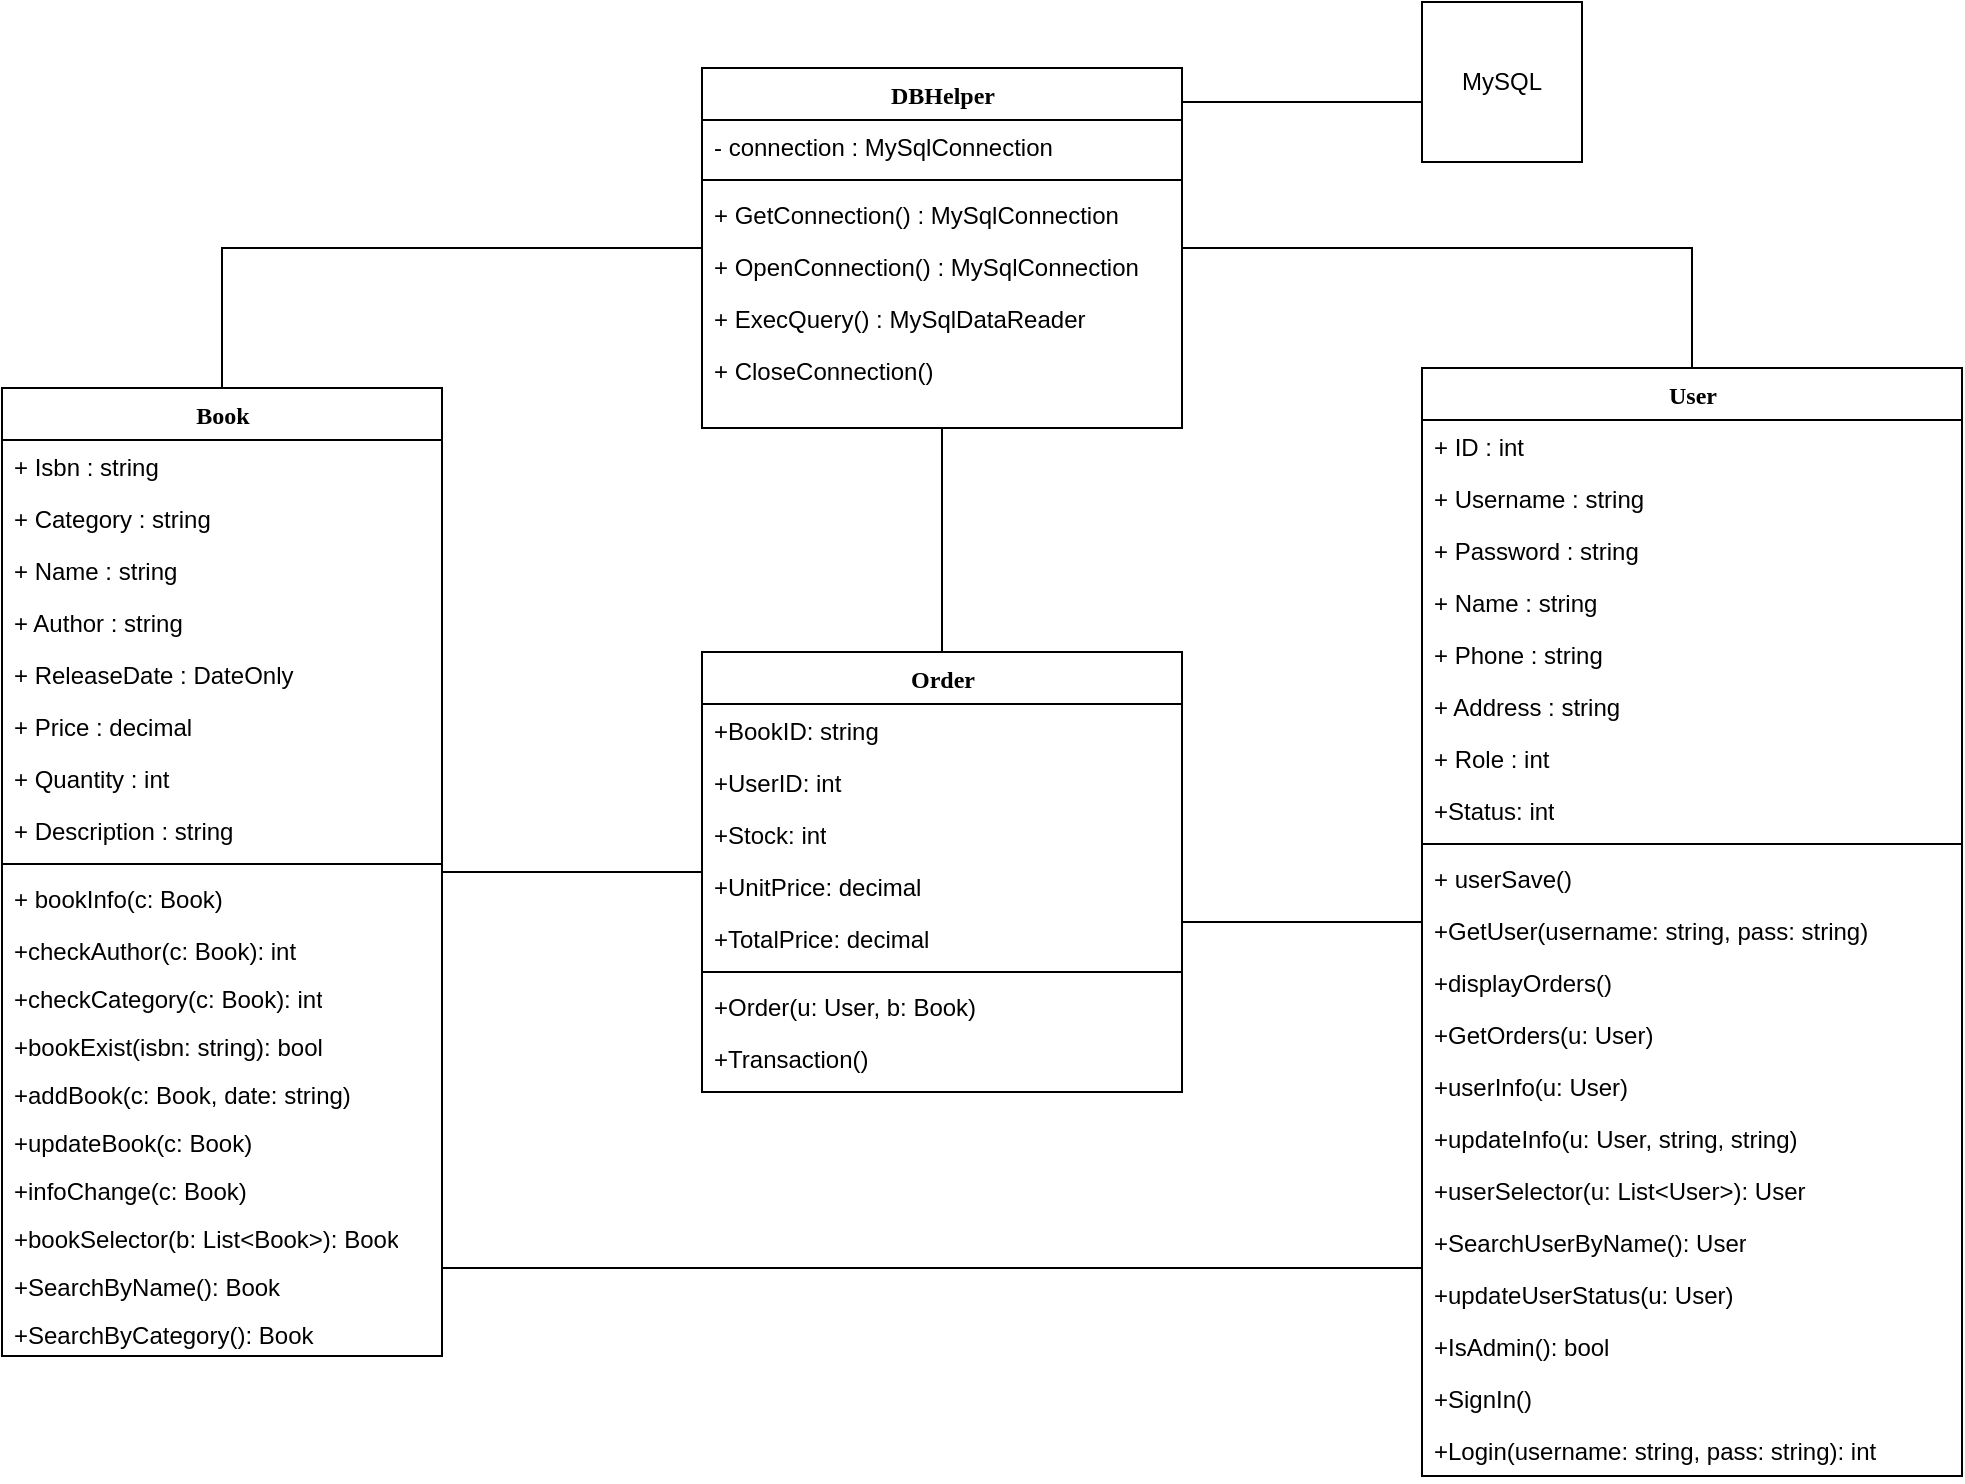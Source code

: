 <mxfile version="24.7.6">
  <diagram name="Page-1" id="9f46799a-70d6-7492-0946-bef42562c5a5">
    <mxGraphModel dx="1226" dy="676" grid="1" gridSize="10" guides="1" tooltips="1" connect="1" arrows="1" fold="1" page="1" pageScale="1" pageWidth="1100" pageHeight="850" background="none" math="0" shadow="0">
      <root>
        <mxCell id="0" />
        <mxCell id="1" parent="0" />
        <mxCell id="ztXJq5RkloFvZjJkNglr-69" style="edgeStyle=orthogonalEdgeStyle;rounded=0;orthogonalLoop=1;jettySize=auto;html=1;endArrow=none;endFill=0;" parent="1" source="78961159f06e98e8-17" target="78961159f06e98e8-30" edge="1">
          <mxGeometry relative="1" as="geometry">
            <Array as="points">
              <mxPoint x="670" y="673" />
              <mxPoint x="670" y="673" />
            </Array>
          </mxGeometry>
        </mxCell>
        <mxCell id="ztXJq5RkloFvZjJkNglr-70" style="edgeStyle=orthogonalEdgeStyle;rounded=0;orthogonalLoop=1;jettySize=auto;html=1;endArrow=none;endFill=0;" parent="1" source="78961159f06e98e8-17" target="ztXJq5RkloFvZjJkNglr-49" edge="1">
          <mxGeometry relative="1" as="geometry" />
        </mxCell>
        <mxCell id="78961159f06e98e8-17" value="Book" style="swimlane;html=1;fontStyle=1;align=center;verticalAlign=top;childLayout=stackLayout;horizontal=1;startSize=26;horizontalStack=0;resizeParent=1;resizeLast=0;collapsible=1;marginBottom=0;swimlaneFillColor=#ffffff;rounded=0;shadow=0;comic=0;labelBackgroundColor=none;strokeWidth=1;fillColor=none;fontFamily=Verdana;fontSize=12" parent="1" vertex="1">
          <mxGeometry x="50" y="233" width="220" height="484" as="geometry" />
        </mxCell>
        <mxCell id="78961159f06e98e8-21" value="+ Isbn : string" style="text;html=1;strokeColor=none;fillColor=none;align=left;verticalAlign=top;spacingLeft=4;spacingRight=4;whiteSpace=wrap;overflow=hidden;rotatable=0;points=[[0,0.5],[1,0.5]];portConstraint=eastwest;" parent="78961159f06e98e8-17" vertex="1">
          <mxGeometry y="26" width="220" height="26" as="geometry" />
        </mxCell>
        <mxCell id="78961159f06e98e8-23" value="+ Category : string" style="text;html=1;strokeColor=none;fillColor=none;align=left;verticalAlign=top;spacingLeft=4;spacingRight=4;whiteSpace=wrap;overflow=hidden;rotatable=0;points=[[0,0.5],[1,0.5]];portConstraint=eastwest;" parent="78961159f06e98e8-17" vertex="1">
          <mxGeometry y="52" width="220" height="26" as="geometry" />
        </mxCell>
        <mxCell id="78961159f06e98e8-25" value="+ Name : string" style="text;html=1;strokeColor=none;fillColor=none;align=left;verticalAlign=top;spacingLeft=4;spacingRight=4;whiteSpace=wrap;overflow=hidden;rotatable=0;points=[[0,0.5],[1,0.5]];portConstraint=eastwest;" parent="78961159f06e98e8-17" vertex="1">
          <mxGeometry y="78" width="220" height="26" as="geometry" />
        </mxCell>
        <mxCell id="78961159f06e98e8-26" value="+ Author : string" style="text;html=1;strokeColor=none;fillColor=none;align=left;verticalAlign=top;spacingLeft=4;spacingRight=4;whiteSpace=wrap;overflow=hidden;rotatable=0;points=[[0,0.5],[1,0.5]];portConstraint=eastwest;" parent="78961159f06e98e8-17" vertex="1">
          <mxGeometry y="104" width="220" height="26" as="geometry" />
        </mxCell>
        <mxCell id="R2vR6__lyNYWtdDe5rf7-2" value="+ ReleaseDate : DateOnly" style="text;html=1;strokeColor=none;fillColor=none;align=left;verticalAlign=top;spacingLeft=4;spacingRight=4;whiteSpace=wrap;overflow=hidden;rotatable=0;points=[[0,0.5],[1,0.5]];portConstraint=eastwest;" parent="78961159f06e98e8-17" vertex="1">
          <mxGeometry y="130" width="220" height="26" as="geometry" />
        </mxCell>
        <mxCell id="R2vR6__lyNYWtdDe5rf7-3" value="+ Price : decimal" style="text;html=1;strokeColor=none;fillColor=none;align=left;verticalAlign=top;spacingLeft=4;spacingRight=4;whiteSpace=wrap;overflow=hidden;rotatable=0;points=[[0,0.5],[1,0.5]];portConstraint=eastwest;" parent="78961159f06e98e8-17" vertex="1">
          <mxGeometry y="156" width="220" height="26" as="geometry" />
        </mxCell>
        <mxCell id="R2vR6__lyNYWtdDe5rf7-4" value="+ Quantity : int" style="text;html=1;strokeColor=none;fillColor=none;align=left;verticalAlign=top;spacingLeft=4;spacingRight=4;whiteSpace=wrap;overflow=hidden;rotatable=0;points=[[0,0.5],[1,0.5]];portConstraint=eastwest;" parent="78961159f06e98e8-17" vertex="1">
          <mxGeometry y="182" width="220" height="26" as="geometry" />
        </mxCell>
        <mxCell id="78961159f06e98e8-24" value="+ Description : string" style="text;html=1;strokeColor=none;fillColor=none;align=left;verticalAlign=top;spacingLeft=4;spacingRight=4;whiteSpace=wrap;overflow=hidden;rotatable=0;points=[[0,0.5],[1,0.5]];portConstraint=eastwest;" parent="78961159f06e98e8-17" vertex="1">
          <mxGeometry y="208" width="220" height="26" as="geometry" />
        </mxCell>
        <mxCell id="78961159f06e98e8-19" value="" style="line;html=1;strokeWidth=1;fillColor=none;align=left;verticalAlign=middle;spacingTop=-1;spacingLeft=3;spacingRight=3;rotatable=0;labelPosition=right;points=[];portConstraint=eastwest;" parent="78961159f06e98e8-17" vertex="1">
          <mxGeometry y="234" width="220" height="8" as="geometry" />
        </mxCell>
        <mxCell id="78961159f06e98e8-27" value="+ bookInfo(c: Book)" style="text;html=1;strokeColor=none;fillColor=none;align=left;verticalAlign=top;spacingLeft=4;spacingRight=4;whiteSpace=wrap;overflow=hidden;rotatable=0;points=[[0,0.5],[1,0.5]];portConstraint=eastwest;" parent="78961159f06e98e8-17" vertex="1">
          <mxGeometry y="242" width="220" height="26" as="geometry" />
        </mxCell>
        <mxCell id="78961159f06e98e8-20" value="+checkAuthor(c: Book): int" style="text;html=1;strokeColor=none;fillColor=none;align=left;verticalAlign=top;spacingLeft=4;spacingRight=4;whiteSpace=wrap;overflow=hidden;rotatable=0;points=[[0,0.5],[1,0.5]];portConstraint=eastwest;" parent="78961159f06e98e8-17" vertex="1">
          <mxGeometry y="268" width="220" height="24" as="geometry" />
        </mxCell>
        <mxCell id="R2vR6__lyNYWtdDe5rf7-6" value="+checkCategory(c: Book): int" style="text;html=1;strokeColor=none;fillColor=none;align=left;verticalAlign=top;spacingLeft=4;spacingRight=4;whiteSpace=wrap;overflow=hidden;rotatable=0;points=[[0,0.5],[1,0.5]];portConstraint=eastwest;" parent="78961159f06e98e8-17" vertex="1">
          <mxGeometry y="292" width="220" height="24" as="geometry" />
        </mxCell>
        <mxCell id="R2vR6__lyNYWtdDe5rf7-7" value="+bookExist(isbn: string): bool" style="text;html=1;strokeColor=none;fillColor=none;align=left;verticalAlign=top;spacingLeft=4;spacingRight=4;whiteSpace=wrap;overflow=hidden;rotatable=0;points=[[0,0.5],[1,0.5]];portConstraint=eastwest;" parent="78961159f06e98e8-17" vertex="1">
          <mxGeometry y="316" width="220" height="24" as="geometry" />
        </mxCell>
        <mxCell id="ztXJq5RkloFvZjJkNglr-20" value="+addBook(c: Book, date: string)" style="text;html=1;strokeColor=none;fillColor=none;align=left;verticalAlign=top;spacingLeft=4;spacingRight=4;whiteSpace=wrap;overflow=hidden;rotatable=0;points=[[0,0.5],[1,0.5]];portConstraint=eastwest;" parent="78961159f06e98e8-17" vertex="1">
          <mxGeometry y="340" width="220" height="24" as="geometry" />
        </mxCell>
        <mxCell id="ztXJq5RkloFvZjJkNglr-21" value="+updateBook(c: Book)" style="text;html=1;strokeColor=none;fillColor=none;align=left;verticalAlign=top;spacingLeft=4;spacingRight=4;whiteSpace=wrap;overflow=hidden;rotatable=0;points=[[0,0.5],[1,0.5]];portConstraint=eastwest;" parent="78961159f06e98e8-17" vertex="1">
          <mxGeometry y="364" width="220" height="24" as="geometry" />
        </mxCell>
        <mxCell id="ztXJq5RkloFvZjJkNglr-22" value="+infoChange(c: Book)" style="text;html=1;strokeColor=none;fillColor=none;align=left;verticalAlign=top;spacingLeft=4;spacingRight=4;whiteSpace=wrap;overflow=hidden;rotatable=0;points=[[0,0.5],[1,0.5]];portConstraint=eastwest;" parent="78961159f06e98e8-17" vertex="1">
          <mxGeometry y="388" width="220" height="24" as="geometry" />
        </mxCell>
        <mxCell id="ztXJq5RkloFvZjJkNglr-23" value="+bookSelector(b: List&amp;lt;Book&amp;gt;): Book" style="text;html=1;strokeColor=none;fillColor=none;align=left;verticalAlign=top;spacingLeft=4;spacingRight=4;whiteSpace=wrap;overflow=hidden;rotatable=0;points=[[0,0.5],[1,0.5]];portConstraint=eastwest;" parent="78961159f06e98e8-17" vertex="1">
          <mxGeometry y="412" width="220" height="24" as="geometry" />
        </mxCell>
        <mxCell id="ztXJq5RkloFvZjJkNglr-24" value="+SearchByName(): Book" style="text;html=1;strokeColor=none;fillColor=none;align=left;verticalAlign=top;spacingLeft=4;spacingRight=4;whiteSpace=wrap;overflow=hidden;rotatable=0;points=[[0,0.5],[1,0.5]];portConstraint=eastwest;" parent="78961159f06e98e8-17" vertex="1">
          <mxGeometry y="436" width="220" height="24" as="geometry" />
        </mxCell>
        <mxCell id="ztXJq5RkloFvZjJkNglr-25" value="+SearchByCategory(): Book" style="text;html=1;strokeColor=none;fillColor=none;align=left;verticalAlign=top;spacingLeft=4;spacingRight=4;whiteSpace=wrap;overflow=hidden;rotatable=0;points=[[0,0.5],[1,0.5]];portConstraint=eastwest;" parent="78961159f06e98e8-17" vertex="1">
          <mxGeometry y="460" width="220" height="24" as="geometry" />
        </mxCell>
        <mxCell id="ztXJq5RkloFvZjJkNglr-71" style="edgeStyle=orthogonalEdgeStyle;rounded=0;orthogonalLoop=1;jettySize=auto;html=1;endArrow=none;endFill=0;" parent="1" source="78961159f06e98e8-30" target="ztXJq5RkloFvZjJkNglr-49" edge="1">
          <mxGeometry relative="1" as="geometry">
            <Array as="points">
              <mxPoint x="780" y="475" />
              <mxPoint x="780" y="475" />
            </Array>
          </mxGeometry>
        </mxCell>
        <mxCell id="78961159f06e98e8-30" value="User" style="swimlane;html=1;fontStyle=1;align=center;verticalAlign=top;childLayout=stackLayout;horizontal=1;startSize=26;horizontalStack=0;resizeParent=1;resizeLast=0;collapsible=1;marginBottom=0;swimlaneFillColor=#ffffff;rounded=0;shadow=0;comic=0;labelBackgroundColor=none;strokeWidth=1;fillColor=none;fontFamily=Verdana;fontSize=12" parent="1" vertex="1">
          <mxGeometry x="760" y="223" width="270" height="554" as="geometry" />
        </mxCell>
        <mxCell id="78961159f06e98e8-31" value="+ ID : int" style="text;html=1;strokeColor=none;fillColor=none;align=left;verticalAlign=top;spacingLeft=4;spacingRight=4;whiteSpace=wrap;overflow=hidden;rotatable=0;points=[[0,0.5],[1,0.5]];portConstraint=eastwest;" parent="78961159f06e98e8-30" vertex="1">
          <mxGeometry y="26" width="270" height="26" as="geometry" />
        </mxCell>
        <mxCell id="78961159f06e98e8-32" value="+ Username : string" style="text;html=1;strokeColor=none;fillColor=none;align=left;verticalAlign=top;spacingLeft=4;spacingRight=4;whiteSpace=wrap;overflow=hidden;rotatable=0;points=[[0,0.5],[1,0.5]];portConstraint=eastwest;" parent="78961159f06e98e8-30" vertex="1">
          <mxGeometry y="52" width="270" height="26" as="geometry" />
        </mxCell>
        <mxCell id="78961159f06e98e8-33" value="+ Password : string" style="text;html=1;strokeColor=none;fillColor=none;align=left;verticalAlign=top;spacingLeft=4;spacingRight=4;whiteSpace=wrap;overflow=hidden;rotatable=0;points=[[0,0.5],[1,0.5]];portConstraint=eastwest;" parent="78961159f06e98e8-30" vertex="1">
          <mxGeometry y="78" width="270" height="26" as="geometry" />
        </mxCell>
        <mxCell id="78961159f06e98e8-34" value="+ Name : string" style="text;html=1;strokeColor=none;fillColor=none;align=left;verticalAlign=top;spacingLeft=4;spacingRight=4;whiteSpace=wrap;overflow=hidden;rotatable=0;points=[[0,0.5],[1,0.5]];portConstraint=eastwest;" parent="78961159f06e98e8-30" vertex="1">
          <mxGeometry y="104" width="270" height="26" as="geometry" />
        </mxCell>
        <mxCell id="78961159f06e98e8-36" value="+ Phone : string" style="text;html=1;strokeColor=none;fillColor=none;align=left;verticalAlign=top;spacingLeft=4;spacingRight=4;whiteSpace=wrap;overflow=hidden;rotatable=0;points=[[0,0.5],[1,0.5]];portConstraint=eastwest;" parent="78961159f06e98e8-30" vertex="1">
          <mxGeometry y="130" width="270" height="26" as="geometry" />
        </mxCell>
        <mxCell id="R2vR6__lyNYWtdDe5rf7-5" value="+ Address : string" style="text;html=1;strokeColor=none;fillColor=none;align=left;verticalAlign=top;spacingLeft=4;spacingRight=4;whiteSpace=wrap;overflow=hidden;rotatable=0;points=[[0,0.5],[1,0.5]];portConstraint=eastwest;" parent="78961159f06e98e8-30" vertex="1">
          <mxGeometry y="156" width="270" height="26" as="geometry" />
        </mxCell>
        <mxCell id="78961159f06e98e8-37" value="+ Role : int" style="text;html=1;strokeColor=none;fillColor=none;align=left;verticalAlign=top;spacingLeft=4;spacingRight=4;whiteSpace=wrap;overflow=hidden;rotatable=0;points=[[0,0.5],[1,0.5]];portConstraint=eastwest;" parent="78961159f06e98e8-30" vertex="1">
          <mxGeometry y="182" width="270" height="26" as="geometry" />
        </mxCell>
        <mxCell id="ztXJq5RkloFvZjJkNglr-40" value="+Status: int" style="text;html=1;strokeColor=none;fillColor=none;align=left;verticalAlign=top;spacingLeft=4;spacingRight=4;whiteSpace=wrap;overflow=hidden;rotatable=0;points=[[0,0.5],[1,0.5]];portConstraint=eastwest;" parent="78961159f06e98e8-30" vertex="1">
          <mxGeometry y="208" width="270" height="26" as="geometry" />
        </mxCell>
        <mxCell id="78961159f06e98e8-38" value="" style="line;html=1;strokeWidth=1;fillColor=none;align=left;verticalAlign=middle;spacingTop=-1;spacingLeft=3;spacingRight=3;rotatable=0;labelPosition=right;points=[];portConstraint=eastwest;" parent="78961159f06e98e8-30" vertex="1">
          <mxGeometry y="234" width="270" height="8" as="geometry" />
        </mxCell>
        <mxCell id="78961159f06e98e8-39" value="+ userSave()" style="text;html=1;strokeColor=none;fillColor=none;align=left;verticalAlign=top;spacingLeft=4;spacingRight=4;whiteSpace=wrap;overflow=hidden;rotatable=0;points=[[0,0.5],[1,0.5]];portConstraint=eastwest;" parent="78961159f06e98e8-30" vertex="1">
          <mxGeometry y="242" width="270" height="26" as="geometry" />
        </mxCell>
        <mxCell id="78961159f06e98e8-40" value="+GetUser(username: string, pass: string)" style="text;html=1;strokeColor=none;fillColor=none;align=left;verticalAlign=top;spacingLeft=4;spacingRight=4;whiteSpace=wrap;overflow=hidden;rotatable=0;points=[[0,0.5],[1,0.5]];portConstraint=eastwest;" parent="78961159f06e98e8-30" vertex="1">
          <mxGeometry y="268" width="270" height="26" as="geometry" />
        </mxCell>
        <mxCell id="R2vR6__lyNYWtdDe5rf7-32" value="+displayOrders()" style="text;html=1;strokeColor=none;fillColor=none;align=left;verticalAlign=top;spacingLeft=4;spacingRight=4;whiteSpace=wrap;overflow=hidden;rotatable=0;points=[[0,0.5],[1,0.5]];portConstraint=eastwest;" parent="78961159f06e98e8-30" vertex="1">
          <mxGeometry y="294" width="270" height="26" as="geometry" />
        </mxCell>
        <mxCell id="78961159f06e98e8-42" value="+GetOrders(u: User)" style="text;html=1;strokeColor=none;fillColor=none;align=left;verticalAlign=top;spacingLeft=4;spacingRight=4;whiteSpace=wrap;overflow=hidden;rotatable=0;points=[[0,0.5],[1,0.5]];portConstraint=eastwest;" parent="78961159f06e98e8-30" vertex="1">
          <mxGeometry y="320" width="270" height="26" as="geometry" />
        </mxCell>
        <mxCell id="ztXJq5RkloFvZjJkNglr-41" value="+userInfo(u: User)" style="text;html=1;strokeColor=none;fillColor=none;align=left;verticalAlign=top;spacingLeft=4;spacingRight=4;whiteSpace=wrap;overflow=hidden;rotatable=0;points=[[0,0.5],[1,0.5]];portConstraint=eastwest;" parent="78961159f06e98e8-30" vertex="1">
          <mxGeometry y="346" width="270" height="26" as="geometry" />
        </mxCell>
        <mxCell id="ztXJq5RkloFvZjJkNglr-42" value="+updateInfo(u: User, string, string)" style="text;html=1;strokeColor=none;fillColor=none;align=left;verticalAlign=top;spacingLeft=4;spacingRight=4;whiteSpace=wrap;overflow=hidden;rotatable=0;points=[[0,0.5],[1,0.5]];portConstraint=eastwest;" parent="78961159f06e98e8-30" vertex="1">
          <mxGeometry y="372" width="270" height="26" as="geometry" />
        </mxCell>
        <mxCell id="ztXJq5RkloFvZjJkNglr-43" value="+userSelector(u: List&amp;lt;User&amp;gt;): User" style="text;html=1;strokeColor=none;fillColor=none;align=left;verticalAlign=top;spacingLeft=4;spacingRight=4;whiteSpace=wrap;overflow=hidden;rotatable=0;points=[[0,0.5],[1,0.5]];portConstraint=eastwest;" parent="78961159f06e98e8-30" vertex="1">
          <mxGeometry y="398" width="270" height="26" as="geometry" />
        </mxCell>
        <mxCell id="ztXJq5RkloFvZjJkNglr-44" value="+SearchUserByName(): User" style="text;html=1;strokeColor=none;fillColor=none;align=left;verticalAlign=top;spacingLeft=4;spacingRight=4;whiteSpace=wrap;overflow=hidden;rotatable=0;points=[[0,0.5],[1,0.5]];portConstraint=eastwest;" parent="78961159f06e98e8-30" vertex="1">
          <mxGeometry y="424" width="270" height="26" as="geometry" />
        </mxCell>
        <mxCell id="ztXJq5RkloFvZjJkNglr-48" value="+updateUserStatus(u: User)" style="text;html=1;strokeColor=none;fillColor=none;align=left;verticalAlign=top;spacingLeft=4;spacingRight=4;whiteSpace=wrap;overflow=hidden;rotatable=0;points=[[0,0.5],[1,0.5]];portConstraint=eastwest;" parent="78961159f06e98e8-30" vertex="1">
          <mxGeometry y="450" width="270" height="26" as="geometry" />
        </mxCell>
        <mxCell id="ztXJq5RkloFvZjJkNglr-45" value="+IsAdmin(): bool" style="text;html=1;strokeColor=none;fillColor=none;align=left;verticalAlign=top;spacingLeft=4;spacingRight=4;whiteSpace=wrap;overflow=hidden;rotatable=0;points=[[0,0.5],[1,0.5]];portConstraint=eastwest;" parent="78961159f06e98e8-30" vertex="1">
          <mxGeometry y="476" width="270" height="26" as="geometry" />
        </mxCell>
        <mxCell id="ztXJq5RkloFvZjJkNglr-46" value="+SignIn()" style="text;html=1;strokeColor=none;fillColor=none;align=left;verticalAlign=top;spacingLeft=4;spacingRight=4;whiteSpace=wrap;overflow=hidden;rotatable=0;points=[[0,0.5],[1,0.5]];portConstraint=eastwest;" parent="78961159f06e98e8-30" vertex="1">
          <mxGeometry y="502" width="270" height="26" as="geometry" />
        </mxCell>
        <mxCell id="ztXJq5RkloFvZjJkNglr-47" value="+Login(username: string, pass: string): int" style="text;html=1;strokeColor=none;fillColor=none;align=left;verticalAlign=top;spacingLeft=4;spacingRight=4;whiteSpace=wrap;overflow=hidden;rotatable=0;points=[[0,0.5],[1,0.5]];portConstraint=eastwest;" parent="78961159f06e98e8-30" vertex="1">
          <mxGeometry y="528" width="270" height="26" as="geometry" />
        </mxCell>
        <mxCell id="ztXJq5RkloFvZjJkNglr-66" style="edgeStyle=orthogonalEdgeStyle;rounded=0;orthogonalLoop=1;jettySize=auto;html=1;entryX=0.5;entryY=0;entryDx=0;entryDy=0;endArrow=none;endFill=0;" parent="1" source="ztXJq5RkloFvZjJkNglr-1" target="78961159f06e98e8-17" edge="1">
          <mxGeometry relative="1" as="geometry" />
        </mxCell>
        <mxCell id="ztXJq5RkloFvZjJkNglr-67" style="edgeStyle=orthogonalEdgeStyle;rounded=0;orthogonalLoop=1;jettySize=auto;html=1;entryX=0.5;entryY=0;entryDx=0;entryDy=0;endArrow=none;endFill=0;" parent="1" source="ztXJq5RkloFvZjJkNglr-1" target="78961159f06e98e8-30" edge="1">
          <mxGeometry relative="1" as="geometry" />
        </mxCell>
        <mxCell id="ztXJq5RkloFvZjJkNglr-68" style="edgeStyle=orthogonalEdgeStyle;rounded=0;orthogonalLoop=1;jettySize=auto;html=1;endArrow=none;endFill=0;" parent="1" source="ztXJq5RkloFvZjJkNglr-1" target="ztXJq5RkloFvZjJkNglr-49" edge="1">
          <mxGeometry relative="1" as="geometry" />
        </mxCell>
        <mxCell id="ztXJq5RkloFvZjJkNglr-73" style="edgeStyle=orthogonalEdgeStyle;rounded=0;orthogonalLoop=1;jettySize=auto;html=1;endArrow=none;endFill=0;" parent="1" source="ztXJq5RkloFvZjJkNglr-1" target="ztXJq5RkloFvZjJkNglr-72" edge="1">
          <mxGeometry relative="1" as="geometry">
            <Array as="points">
              <mxPoint x="730" y="90" />
              <mxPoint x="730" y="90" />
            </Array>
          </mxGeometry>
        </mxCell>
        <mxCell id="ztXJq5RkloFvZjJkNglr-1" value="DBHelper" style="swimlane;html=1;fontStyle=1;align=center;verticalAlign=top;childLayout=stackLayout;horizontal=1;startSize=26;horizontalStack=0;resizeParent=1;resizeLast=0;collapsible=1;marginBottom=0;swimlaneFillColor=#ffffff;rounded=0;shadow=0;comic=0;labelBackgroundColor=none;strokeWidth=1;fillColor=none;fontFamily=Verdana;fontSize=12" parent="1" vertex="1">
          <mxGeometry x="400" y="73" width="240" height="180" as="geometry" />
        </mxCell>
        <mxCell id="ztXJq5RkloFvZjJkNglr-2" value="- connection : MySqlConnection&amp;nbsp;" style="text;html=1;strokeColor=none;fillColor=none;align=left;verticalAlign=top;spacingLeft=4;spacingRight=4;whiteSpace=wrap;overflow=hidden;rotatable=0;points=[[0,0.5],[1,0.5]];portConstraint=eastwest;" parent="ztXJq5RkloFvZjJkNglr-1" vertex="1">
          <mxGeometry y="26" width="240" height="26" as="geometry" />
        </mxCell>
        <mxCell id="ztXJq5RkloFvZjJkNglr-9" value="" style="line;html=1;strokeWidth=1;fillColor=none;align=left;verticalAlign=middle;spacingTop=-1;spacingLeft=3;spacingRight=3;rotatable=0;labelPosition=right;points=[];portConstraint=eastwest;" parent="ztXJq5RkloFvZjJkNglr-1" vertex="1">
          <mxGeometry y="52" width="240" height="8" as="geometry" />
        </mxCell>
        <mxCell id="ztXJq5RkloFvZjJkNglr-10" value="+ GetConnection() : MySqlConnection" style="text;html=1;strokeColor=none;fillColor=none;align=left;verticalAlign=top;spacingLeft=4;spacingRight=4;whiteSpace=wrap;overflow=hidden;rotatable=0;points=[[0,0.5],[1,0.5]];portConstraint=eastwest;" parent="ztXJq5RkloFvZjJkNglr-1" vertex="1">
          <mxGeometry y="60" width="240" height="26" as="geometry" />
        </mxCell>
        <mxCell id="ztXJq5RkloFvZjJkNglr-11" value="+ OpenConnection() : MySqlConnection" style="text;html=1;strokeColor=none;fillColor=none;align=left;verticalAlign=top;spacingLeft=4;spacingRight=4;whiteSpace=wrap;overflow=hidden;rotatable=0;points=[[0,0.5],[1,0.5]];portConstraint=eastwest;" parent="ztXJq5RkloFvZjJkNglr-1" vertex="1">
          <mxGeometry y="86" width="240" height="26" as="geometry" />
        </mxCell>
        <mxCell id="ztXJq5RkloFvZjJkNglr-12" value="+ ExecQuery() : MySqlDataReader" style="text;html=1;strokeColor=none;fillColor=none;align=left;verticalAlign=top;spacingLeft=4;spacingRight=4;whiteSpace=wrap;overflow=hidden;rotatable=0;points=[[0,0.5],[1,0.5]];portConstraint=eastwest;" parent="ztXJq5RkloFvZjJkNglr-1" vertex="1">
          <mxGeometry y="112" width="240" height="26" as="geometry" />
        </mxCell>
        <mxCell id="ztXJq5RkloFvZjJkNglr-13" value="+ CloseConnection()" style="text;html=1;strokeColor=none;fillColor=none;align=left;verticalAlign=top;spacingLeft=4;spacingRight=4;whiteSpace=wrap;overflow=hidden;rotatable=0;points=[[0,0.5],[1,0.5]];portConstraint=eastwest;" parent="ztXJq5RkloFvZjJkNglr-1" vertex="1">
          <mxGeometry y="138" width="240" height="26" as="geometry" />
        </mxCell>
        <mxCell id="ztXJq5RkloFvZjJkNglr-49" value="Order" style="swimlane;html=1;fontStyle=1;align=center;verticalAlign=top;childLayout=stackLayout;horizontal=1;startSize=26;horizontalStack=0;resizeParent=1;resizeLast=0;collapsible=1;marginBottom=0;swimlaneFillColor=#ffffff;rounded=0;shadow=0;comic=0;labelBackgroundColor=none;strokeWidth=1;fillColor=none;fontFamily=Verdana;fontSize=12" parent="1" vertex="1">
          <mxGeometry x="400" y="365" width="240" height="220" as="geometry" />
        </mxCell>
        <mxCell id="ztXJq5RkloFvZjJkNglr-50" value="+BookID: string" style="text;html=1;strokeColor=none;fillColor=none;align=left;verticalAlign=top;spacingLeft=4;spacingRight=4;whiteSpace=wrap;overflow=hidden;rotatable=0;points=[[0,0.5],[1,0.5]];portConstraint=eastwest;" parent="ztXJq5RkloFvZjJkNglr-49" vertex="1">
          <mxGeometry y="26" width="240" height="26" as="geometry" />
        </mxCell>
        <mxCell id="ztXJq5RkloFvZjJkNglr-56" value="+UserID: int" style="text;html=1;strokeColor=none;fillColor=none;align=left;verticalAlign=top;spacingLeft=4;spacingRight=4;whiteSpace=wrap;overflow=hidden;rotatable=0;points=[[0,0.5],[1,0.5]];portConstraint=eastwest;" parent="ztXJq5RkloFvZjJkNglr-49" vertex="1">
          <mxGeometry y="52" width="240" height="26" as="geometry" />
        </mxCell>
        <mxCell id="ztXJq5RkloFvZjJkNglr-57" value="+Stock: int" style="text;html=1;strokeColor=none;fillColor=none;align=left;verticalAlign=top;spacingLeft=4;spacingRight=4;whiteSpace=wrap;overflow=hidden;rotatable=0;points=[[0,0.5],[1,0.5]];portConstraint=eastwest;" parent="ztXJq5RkloFvZjJkNglr-49" vertex="1">
          <mxGeometry y="78" width="240" height="26" as="geometry" />
        </mxCell>
        <mxCell id="ztXJq5RkloFvZjJkNglr-58" value="+UnitPrice: decimal" style="text;html=1;strokeColor=none;fillColor=none;align=left;verticalAlign=top;spacingLeft=4;spacingRight=4;whiteSpace=wrap;overflow=hidden;rotatable=0;points=[[0,0.5],[1,0.5]];portConstraint=eastwest;" parent="ztXJq5RkloFvZjJkNglr-49" vertex="1">
          <mxGeometry y="104" width="240" height="26" as="geometry" />
        </mxCell>
        <mxCell id="ztXJq5RkloFvZjJkNglr-59" value="+TotalPrice: decimal" style="text;html=1;strokeColor=none;fillColor=none;align=left;verticalAlign=top;spacingLeft=4;spacingRight=4;whiteSpace=wrap;overflow=hidden;rotatable=0;points=[[0,0.5],[1,0.5]];portConstraint=eastwest;" parent="ztXJq5RkloFvZjJkNglr-49" vertex="1">
          <mxGeometry y="130" width="240" height="26" as="geometry" />
        </mxCell>
        <mxCell id="ztXJq5RkloFvZjJkNglr-51" value="" style="line;html=1;strokeWidth=1;fillColor=none;align=left;verticalAlign=middle;spacingTop=-1;spacingLeft=3;spacingRight=3;rotatable=0;labelPosition=right;points=[];portConstraint=eastwest;" parent="ztXJq5RkloFvZjJkNglr-49" vertex="1">
          <mxGeometry y="156" width="240" height="8" as="geometry" />
        </mxCell>
        <mxCell id="ztXJq5RkloFvZjJkNglr-52" value="+Order(u: User, b: Book)" style="text;html=1;strokeColor=none;fillColor=none;align=left;verticalAlign=top;spacingLeft=4;spacingRight=4;whiteSpace=wrap;overflow=hidden;rotatable=0;points=[[0,0.5],[1,0.5]];portConstraint=eastwest;" parent="ztXJq5RkloFvZjJkNglr-49" vertex="1">
          <mxGeometry y="164" width="240" height="26" as="geometry" />
        </mxCell>
        <mxCell id="ztXJq5RkloFvZjJkNglr-60" value="+Transaction()" style="text;html=1;strokeColor=none;fillColor=none;align=left;verticalAlign=top;spacingLeft=4;spacingRight=4;whiteSpace=wrap;overflow=hidden;rotatable=0;points=[[0,0.5],[1,0.5]];portConstraint=eastwest;" parent="ztXJq5RkloFvZjJkNglr-49" vertex="1">
          <mxGeometry y="190" width="240" height="26" as="geometry" />
        </mxCell>
        <mxCell id="ztXJq5RkloFvZjJkNglr-72" value="MySQL" style="whiteSpace=wrap;html=1;aspect=fixed;" parent="1" vertex="1">
          <mxGeometry x="760" y="40" width="80" height="80" as="geometry" />
        </mxCell>
      </root>
    </mxGraphModel>
  </diagram>
</mxfile>
